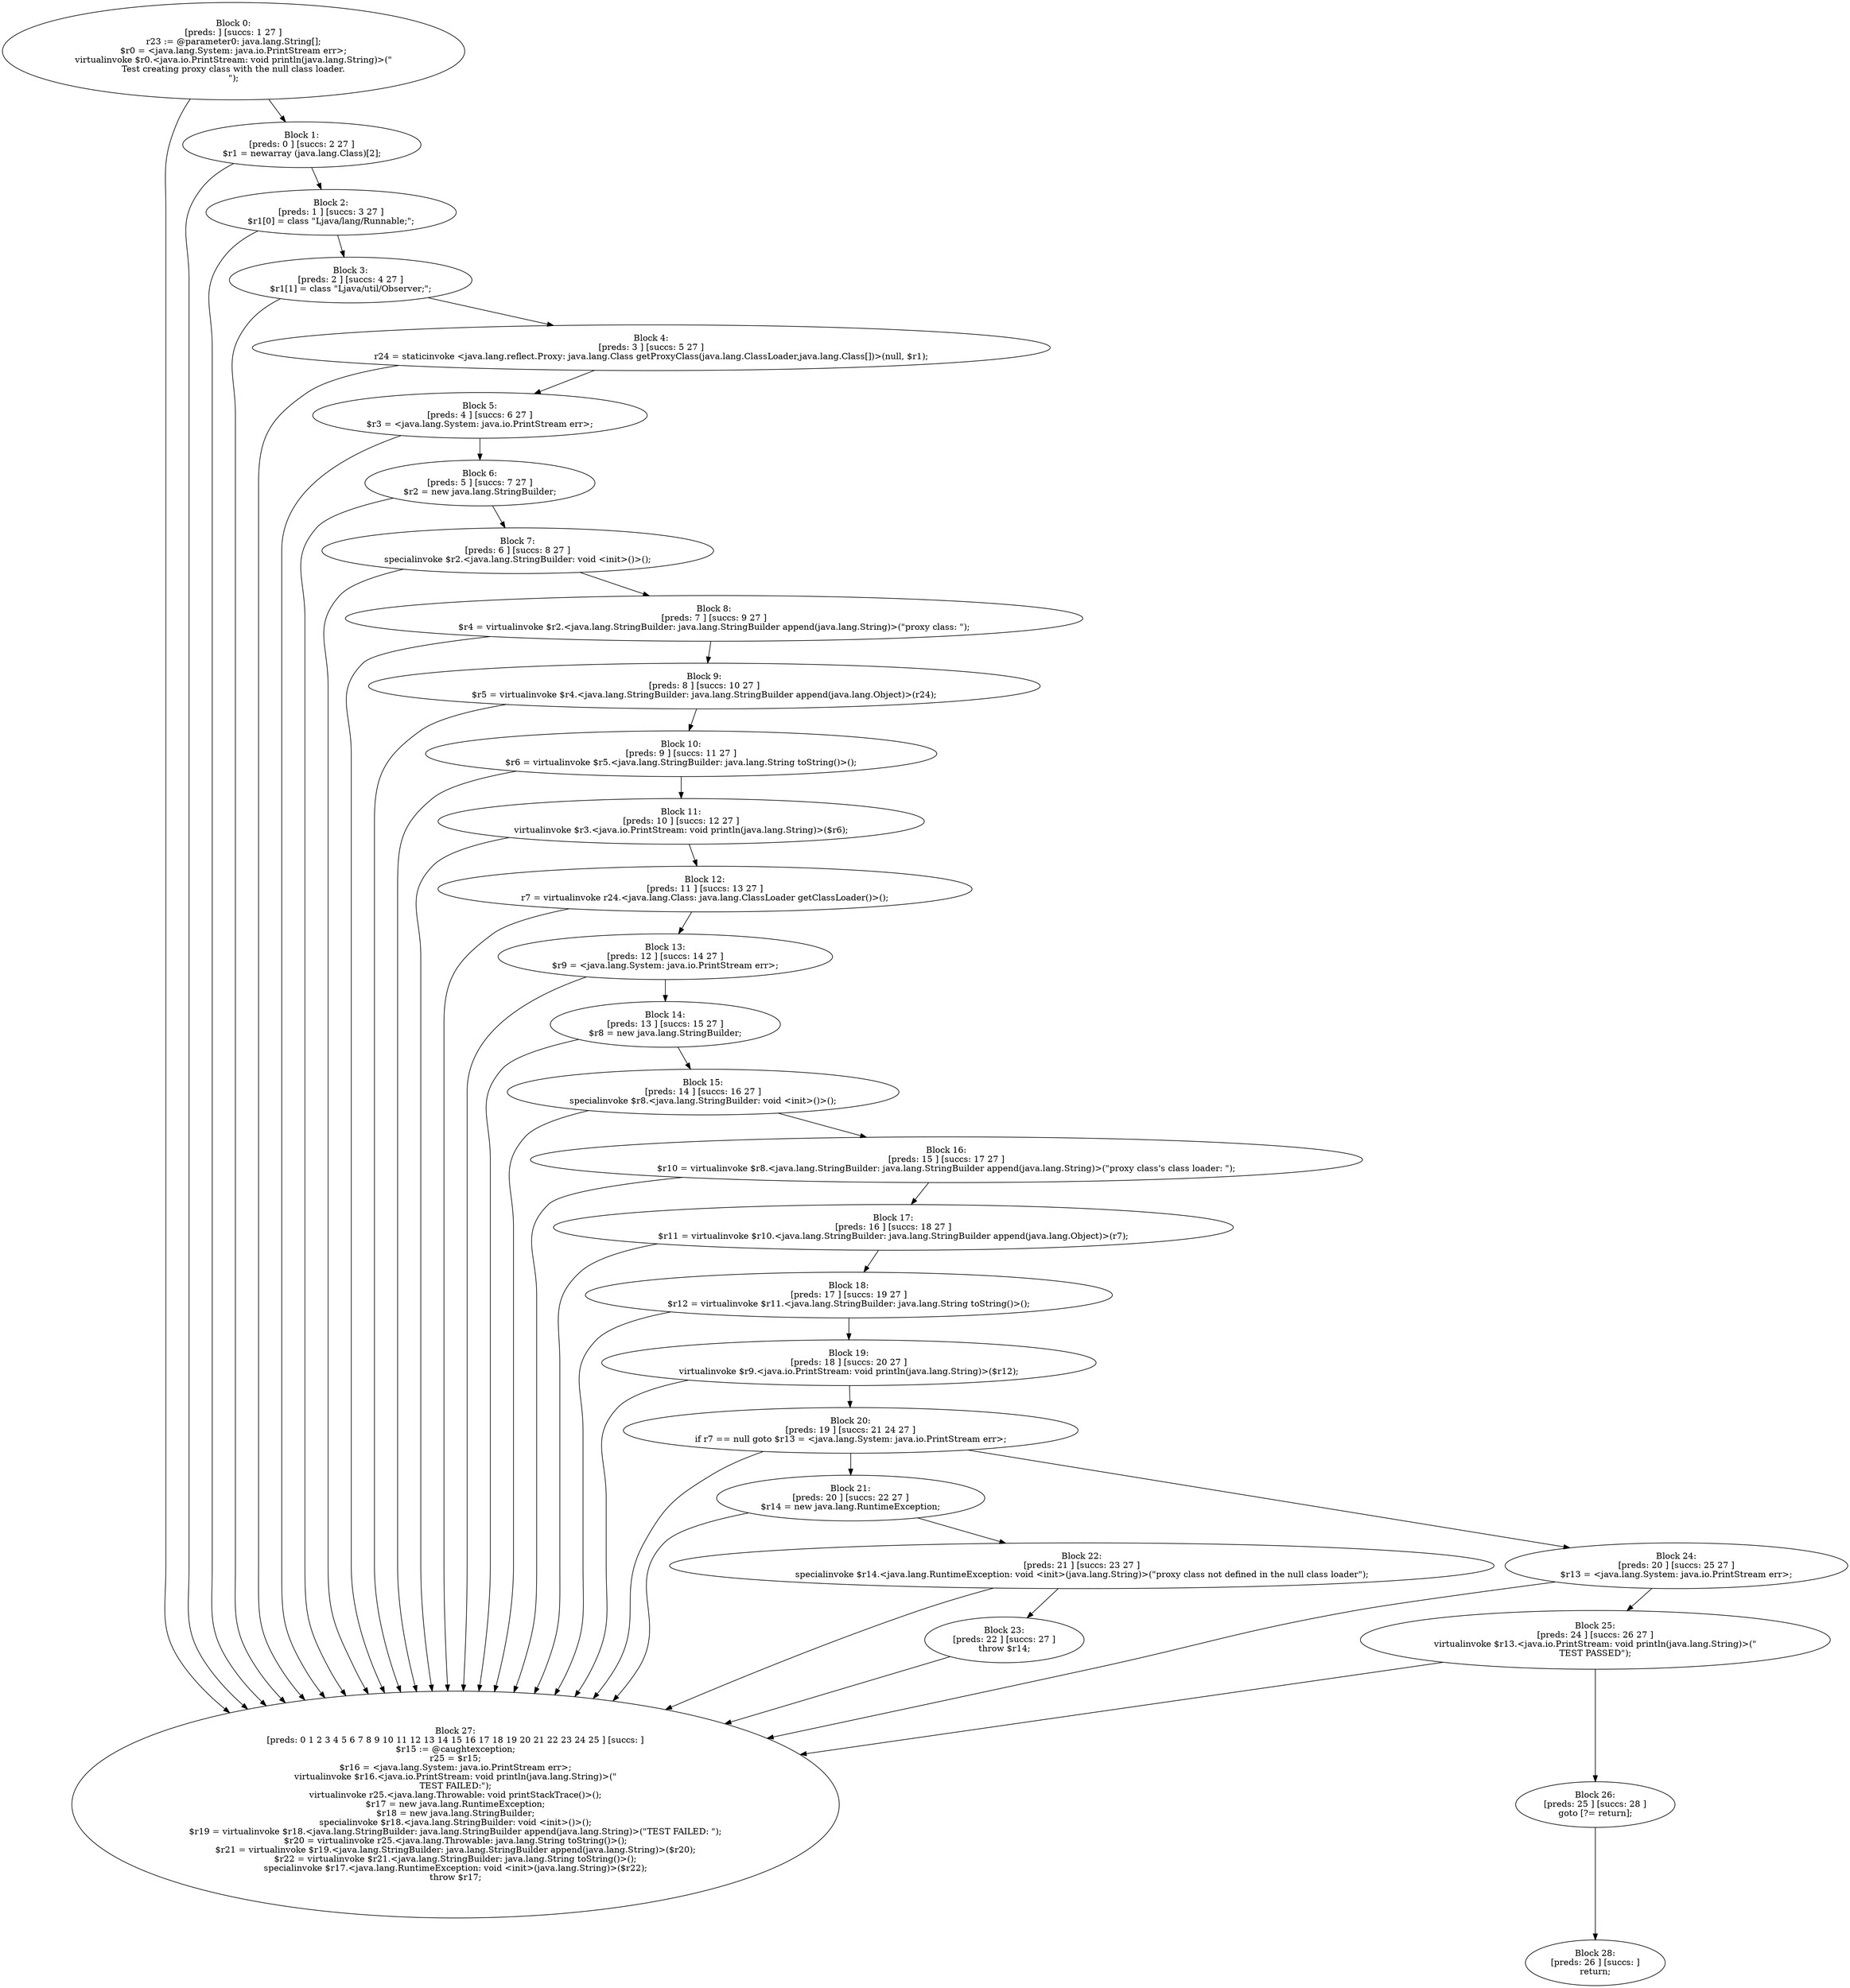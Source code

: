 digraph "unitGraph" {
    "Block 0:
[preds: ] [succs: 1 27 ]
r23 := @parameter0: java.lang.String[];
$r0 = <java.lang.System: java.io.PrintStream err>;
virtualinvoke $r0.<java.io.PrintStream: void println(java.lang.String)>(\"\nTest creating proxy class with the null class loader.\n\");
"
    "Block 1:
[preds: 0 ] [succs: 2 27 ]
$r1 = newarray (java.lang.Class)[2];
"
    "Block 2:
[preds: 1 ] [succs: 3 27 ]
$r1[0] = class \"Ljava/lang/Runnable;\";
"
    "Block 3:
[preds: 2 ] [succs: 4 27 ]
$r1[1] = class \"Ljava/util/Observer;\";
"
    "Block 4:
[preds: 3 ] [succs: 5 27 ]
r24 = staticinvoke <java.lang.reflect.Proxy: java.lang.Class getProxyClass(java.lang.ClassLoader,java.lang.Class[])>(null, $r1);
"
    "Block 5:
[preds: 4 ] [succs: 6 27 ]
$r3 = <java.lang.System: java.io.PrintStream err>;
"
    "Block 6:
[preds: 5 ] [succs: 7 27 ]
$r2 = new java.lang.StringBuilder;
"
    "Block 7:
[preds: 6 ] [succs: 8 27 ]
specialinvoke $r2.<java.lang.StringBuilder: void <init>()>();
"
    "Block 8:
[preds: 7 ] [succs: 9 27 ]
$r4 = virtualinvoke $r2.<java.lang.StringBuilder: java.lang.StringBuilder append(java.lang.String)>(\"proxy class: \");
"
    "Block 9:
[preds: 8 ] [succs: 10 27 ]
$r5 = virtualinvoke $r4.<java.lang.StringBuilder: java.lang.StringBuilder append(java.lang.Object)>(r24);
"
    "Block 10:
[preds: 9 ] [succs: 11 27 ]
$r6 = virtualinvoke $r5.<java.lang.StringBuilder: java.lang.String toString()>();
"
    "Block 11:
[preds: 10 ] [succs: 12 27 ]
virtualinvoke $r3.<java.io.PrintStream: void println(java.lang.String)>($r6);
"
    "Block 12:
[preds: 11 ] [succs: 13 27 ]
r7 = virtualinvoke r24.<java.lang.Class: java.lang.ClassLoader getClassLoader()>();
"
    "Block 13:
[preds: 12 ] [succs: 14 27 ]
$r9 = <java.lang.System: java.io.PrintStream err>;
"
    "Block 14:
[preds: 13 ] [succs: 15 27 ]
$r8 = new java.lang.StringBuilder;
"
    "Block 15:
[preds: 14 ] [succs: 16 27 ]
specialinvoke $r8.<java.lang.StringBuilder: void <init>()>();
"
    "Block 16:
[preds: 15 ] [succs: 17 27 ]
$r10 = virtualinvoke $r8.<java.lang.StringBuilder: java.lang.StringBuilder append(java.lang.String)>(\"proxy class\'s class loader: \");
"
    "Block 17:
[preds: 16 ] [succs: 18 27 ]
$r11 = virtualinvoke $r10.<java.lang.StringBuilder: java.lang.StringBuilder append(java.lang.Object)>(r7);
"
    "Block 18:
[preds: 17 ] [succs: 19 27 ]
$r12 = virtualinvoke $r11.<java.lang.StringBuilder: java.lang.String toString()>();
"
    "Block 19:
[preds: 18 ] [succs: 20 27 ]
virtualinvoke $r9.<java.io.PrintStream: void println(java.lang.String)>($r12);
"
    "Block 20:
[preds: 19 ] [succs: 21 24 27 ]
if r7 == null goto $r13 = <java.lang.System: java.io.PrintStream err>;
"
    "Block 21:
[preds: 20 ] [succs: 22 27 ]
$r14 = new java.lang.RuntimeException;
"
    "Block 22:
[preds: 21 ] [succs: 23 27 ]
specialinvoke $r14.<java.lang.RuntimeException: void <init>(java.lang.String)>(\"proxy class not defined in the null class loader\");
"
    "Block 23:
[preds: 22 ] [succs: 27 ]
throw $r14;
"
    "Block 24:
[preds: 20 ] [succs: 25 27 ]
$r13 = <java.lang.System: java.io.PrintStream err>;
"
    "Block 25:
[preds: 24 ] [succs: 26 27 ]
virtualinvoke $r13.<java.io.PrintStream: void println(java.lang.String)>(\"\nTEST PASSED\");
"
    "Block 26:
[preds: 25 ] [succs: 28 ]
goto [?= return];
"
    "Block 27:
[preds: 0 1 2 3 4 5 6 7 8 9 10 11 12 13 14 15 16 17 18 19 20 21 22 23 24 25 ] [succs: ]
$r15 := @caughtexception;
r25 = $r15;
$r16 = <java.lang.System: java.io.PrintStream err>;
virtualinvoke $r16.<java.io.PrintStream: void println(java.lang.String)>(\"\nTEST FAILED:\");
virtualinvoke r25.<java.lang.Throwable: void printStackTrace()>();
$r17 = new java.lang.RuntimeException;
$r18 = new java.lang.StringBuilder;
specialinvoke $r18.<java.lang.StringBuilder: void <init>()>();
$r19 = virtualinvoke $r18.<java.lang.StringBuilder: java.lang.StringBuilder append(java.lang.String)>(\"TEST FAILED: \");
$r20 = virtualinvoke r25.<java.lang.Throwable: java.lang.String toString()>();
$r21 = virtualinvoke $r19.<java.lang.StringBuilder: java.lang.StringBuilder append(java.lang.String)>($r20);
$r22 = virtualinvoke $r21.<java.lang.StringBuilder: java.lang.String toString()>();
specialinvoke $r17.<java.lang.RuntimeException: void <init>(java.lang.String)>($r22);
throw $r17;
"
    "Block 28:
[preds: 26 ] [succs: ]
return;
"
    "Block 0:
[preds: ] [succs: 1 27 ]
r23 := @parameter0: java.lang.String[];
$r0 = <java.lang.System: java.io.PrintStream err>;
virtualinvoke $r0.<java.io.PrintStream: void println(java.lang.String)>(\"\nTest creating proxy class with the null class loader.\n\");
"->"Block 1:
[preds: 0 ] [succs: 2 27 ]
$r1 = newarray (java.lang.Class)[2];
";
    "Block 0:
[preds: ] [succs: 1 27 ]
r23 := @parameter0: java.lang.String[];
$r0 = <java.lang.System: java.io.PrintStream err>;
virtualinvoke $r0.<java.io.PrintStream: void println(java.lang.String)>(\"\nTest creating proxy class with the null class loader.\n\");
"->"Block 27:
[preds: 0 1 2 3 4 5 6 7 8 9 10 11 12 13 14 15 16 17 18 19 20 21 22 23 24 25 ] [succs: ]
$r15 := @caughtexception;
r25 = $r15;
$r16 = <java.lang.System: java.io.PrintStream err>;
virtualinvoke $r16.<java.io.PrintStream: void println(java.lang.String)>(\"\nTEST FAILED:\");
virtualinvoke r25.<java.lang.Throwable: void printStackTrace()>();
$r17 = new java.lang.RuntimeException;
$r18 = new java.lang.StringBuilder;
specialinvoke $r18.<java.lang.StringBuilder: void <init>()>();
$r19 = virtualinvoke $r18.<java.lang.StringBuilder: java.lang.StringBuilder append(java.lang.String)>(\"TEST FAILED: \");
$r20 = virtualinvoke r25.<java.lang.Throwable: java.lang.String toString()>();
$r21 = virtualinvoke $r19.<java.lang.StringBuilder: java.lang.StringBuilder append(java.lang.String)>($r20);
$r22 = virtualinvoke $r21.<java.lang.StringBuilder: java.lang.String toString()>();
specialinvoke $r17.<java.lang.RuntimeException: void <init>(java.lang.String)>($r22);
throw $r17;
";
    "Block 1:
[preds: 0 ] [succs: 2 27 ]
$r1 = newarray (java.lang.Class)[2];
"->"Block 2:
[preds: 1 ] [succs: 3 27 ]
$r1[0] = class \"Ljava/lang/Runnable;\";
";
    "Block 1:
[preds: 0 ] [succs: 2 27 ]
$r1 = newarray (java.lang.Class)[2];
"->"Block 27:
[preds: 0 1 2 3 4 5 6 7 8 9 10 11 12 13 14 15 16 17 18 19 20 21 22 23 24 25 ] [succs: ]
$r15 := @caughtexception;
r25 = $r15;
$r16 = <java.lang.System: java.io.PrintStream err>;
virtualinvoke $r16.<java.io.PrintStream: void println(java.lang.String)>(\"\nTEST FAILED:\");
virtualinvoke r25.<java.lang.Throwable: void printStackTrace()>();
$r17 = new java.lang.RuntimeException;
$r18 = new java.lang.StringBuilder;
specialinvoke $r18.<java.lang.StringBuilder: void <init>()>();
$r19 = virtualinvoke $r18.<java.lang.StringBuilder: java.lang.StringBuilder append(java.lang.String)>(\"TEST FAILED: \");
$r20 = virtualinvoke r25.<java.lang.Throwable: java.lang.String toString()>();
$r21 = virtualinvoke $r19.<java.lang.StringBuilder: java.lang.StringBuilder append(java.lang.String)>($r20);
$r22 = virtualinvoke $r21.<java.lang.StringBuilder: java.lang.String toString()>();
specialinvoke $r17.<java.lang.RuntimeException: void <init>(java.lang.String)>($r22);
throw $r17;
";
    "Block 2:
[preds: 1 ] [succs: 3 27 ]
$r1[0] = class \"Ljava/lang/Runnable;\";
"->"Block 3:
[preds: 2 ] [succs: 4 27 ]
$r1[1] = class \"Ljava/util/Observer;\";
";
    "Block 2:
[preds: 1 ] [succs: 3 27 ]
$r1[0] = class \"Ljava/lang/Runnable;\";
"->"Block 27:
[preds: 0 1 2 3 4 5 6 7 8 9 10 11 12 13 14 15 16 17 18 19 20 21 22 23 24 25 ] [succs: ]
$r15 := @caughtexception;
r25 = $r15;
$r16 = <java.lang.System: java.io.PrintStream err>;
virtualinvoke $r16.<java.io.PrintStream: void println(java.lang.String)>(\"\nTEST FAILED:\");
virtualinvoke r25.<java.lang.Throwable: void printStackTrace()>();
$r17 = new java.lang.RuntimeException;
$r18 = new java.lang.StringBuilder;
specialinvoke $r18.<java.lang.StringBuilder: void <init>()>();
$r19 = virtualinvoke $r18.<java.lang.StringBuilder: java.lang.StringBuilder append(java.lang.String)>(\"TEST FAILED: \");
$r20 = virtualinvoke r25.<java.lang.Throwable: java.lang.String toString()>();
$r21 = virtualinvoke $r19.<java.lang.StringBuilder: java.lang.StringBuilder append(java.lang.String)>($r20);
$r22 = virtualinvoke $r21.<java.lang.StringBuilder: java.lang.String toString()>();
specialinvoke $r17.<java.lang.RuntimeException: void <init>(java.lang.String)>($r22);
throw $r17;
";
    "Block 3:
[preds: 2 ] [succs: 4 27 ]
$r1[1] = class \"Ljava/util/Observer;\";
"->"Block 4:
[preds: 3 ] [succs: 5 27 ]
r24 = staticinvoke <java.lang.reflect.Proxy: java.lang.Class getProxyClass(java.lang.ClassLoader,java.lang.Class[])>(null, $r1);
";
    "Block 3:
[preds: 2 ] [succs: 4 27 ]
$r1[1] = class \"Ljava/util/Observer;\";
"->"Block 27:
[preds: 0 1 2 3 4 5 6 7 8 9 10 11 12 13 14 15 16 17 18 19 20 21 22 23 24 25 ] [succs: ]
$r15 := @caughtexception;
r25 = $r15;
$r16 = <java.lang.System: java.io.PrintStream err>;
virtualinvoke $r16.<java.io.PrintStream: void println(java.lang.String)>(\"\nTEST FAILED:\");
virtualinvoke r25.<java.lang.Throwable: void printStackTrace()>();
$r17 = new java.lang.RuntimeException;
$r18 = new java.lang.StringBuilder;
specialinvoke $r18.<java.lang.StringBuilder: void <init>()>();
$r19 = virtualinvoke $r18.<java.lang.StringBuilder: java.lang.StringBuilder append(java.lang.String)>(\"TEST FAILED: \");
$r20 = virtualinvoke r25.<java.lang.Throwable: java.lang.String toString()>();
$r21 = virtualinvoke $r19.<java.lang.StringBuilder: java.lang.StringBuilder append(java.lang.String)>($r20);
$r22 = virtualinvoke $r21.<java.lang.StringBuilder: java.lang.String toString()>();
specialinvoke $r17.<java.lang.RuntimeException: void <init>(java.lang.String)>($r22);
throw $r17;
";
    "Block 4:
[preds: 3 ] [succs: 5 27 ]
r24 = staticinvoke <java.lang.reflect.Proxy: java.lang.Class getProxyClass(java.lang.ClassLoader,java.lang.Class[])>(null, $r1);
"->"Block 5:
[preds: 4 ] [succs: 6 27 ]
$r3 = <java.lang.System: java.io.PrintStream err>;
";
    "Block 4:
[preds: 3 ] [succs: 5 27 ]
r24 = staticinvoke <java.lang.reflect.Proxy: java.lang.Class getProxyClass(java.lang.ClassLoader,java.lang.Class[])>(null, $r1);
"->"Block 27:
[preds: 0 1 2 3 4 5 6 7 8 9 10 11 12 13 14 15 16 17 18 19 20 21 22 23 24 25 ] [succs: ]
$r15 := @caughtexception;
r25 = $r15;
$r16 = <java.lang.System: java.io.PrintStream err>;
virtualinvoke $r16.<java.io.PrintStream: void println(java.lang.String)>(\"\nTEST FAILED:\");
virtualinvoke r25.<java.lang.Throwable: void printStackTrace()>();
$r17 = new java.lang.RuntimeException;
$r18 = new java.lang.StringBuilder;
specialinvoke $r18.<java.lang.StringBuilder: void <init>()>();
$r19 = virtualinvoke $r18.<java.lang.StringBuilder: java.lang.StringBuilder append(java.lang.String)>(\"TEST FAILED: \");
$r20 = virtualinvoke r25.<java.lang.Throwable: java.lang.String toString()>();
$r21 = virtualinvoke $r19.<java.lang.StringBuilder: java.lang.StringBuilder append(java.lang.String)>($r20);
$r22 = virtualinvoke $r21.<java.lang.StringBuilder: java.lang.String toString()>();
specialinvoke $r17.<java.lang.RuntimeException: void <init>(java.lang.String)>($r22);
throw $r17;
";
    "Block 5:
[preds: 4 ] [succs: 6 27 ]
$r3 = <java.lang.System: java.io.PrintStream err>;
"->"Block 6:
[preds: 5 ] [succs: 7 27 ]
$r2 = new java.lang.StringBuilder;
";
    "Block 5:
[preds: 4 ] [succs: 6 27 ]
$r3 = <java.lang.System: java.io.PrintStream err>;
"->"Block 27:
[preds: 0 1 2 3 4 5 6 7 8 9 10 11 12 13 14 15 16 17 18 19 20 21 22 23 24 25 ] [succs: ]
$r15 := @caughtexception;
r25 = $r15;
$r16 = <java.lang.System: java.io.PrintStream err>;
virtualinvoke $r16.<java.io.PrintStream: void println(java.lang.String)>(\"\nTEST FAILED:\");
virtualinvoke r25.<java.lang.Throwable: void printStackTrace()>();
$r17 = new java.lang.RuntimeException;
$r18 = new java.lang.StringBuilder;
specialinvoke $r18.<java.lang.StringBuilder: void <init>()>();
$r19 = virtualinvoke $r18.<java.lang.StringBuilder: java.lang.StringBuilder append(java.lang.String)>(\"TEST FAILED: \");
$r20 = virtualinvoke r25.<java.lang.Throwable: java.lang.String toString()>();
$r21 = virtualinvoke $r19.<java.lang.StringBuilder: java.lang.StringBuilder append(java.lang.String)>($r20);
$r22 = virtualinvoke $r21.<java.lang.StringBuilder: java.lang.String toString()>();
specialinvoke $r17.<java.lang.RuntimeException: void <init>(java.lang.String)>($r22);
throw $r17;
";
    "Block 6:
[preds: 5 ] [succs: 7 27 ]
$r2 = new java.lang.StringBuilder;
"->"Block 7:
[preds: 6 ] [succs: 8 27 ]
specialinvoke $r2.<java.lang.StringBuilder: void <init>()>();
";
    "Block 6:
[preds: 5 ] [succs: 7 27 ]
$r2 = new java.lang.StringBuilder;
"->"Block 27:
[preds: 0 1 2 3 4 5 6 7 8 9 10 11 12 13 14 15 16 17 18 19 20 21 22 23 24 25 ] [succs: ]
$r15 := @caughtexception;
r25 = $r15;
$r16 = <java.lang.System: java.io.PrintStream err>;
virtualinvoke $r16.<java.io.PrintStream: void println(java.lang.String)>(\"\nTEST FAILED:\");
virtualinvoke r25.<java.lang.Throwable: void printStackTrace()>();
$r17 = new java.lang.RuntimeException;
$r18 = new java.lang.StringBuilder;
specialinvoke $r18.<java.lang.StringBuilder: void <init>()>();
$r19 = virtualinvoke $r18.<java.lang.StringBuilder: java.lang.StringBuilder append(java.lang.String)>(\"TEST FAILED: \");
$r20 = virtualinvoke r25.<java.lang.Throwable: java.lang.String toString()>();
$r21 = virtualinvoke $r19.<java.lang.StringBuilder: java.lang.StringBuilder append(java.lang.String)>($r20);
$r22 = virtualinvoke $r21.<java.lang.StringBuilder: java.lang.String toString()>();
specialinvoke $r17.<java.lang.RuntimeException: void <init>(java.lang.String)>($r22);
throw $r17;
";
    "Block 7:
[preds: 6 ] [succs: 8 27 ]
specialinvoke $r2.<java.lang.StringBuilder: void <init>()>();
"->"Block 8:
[preds: 7 ] [succs: 9 27 ]
$r4 = virtualinvoke $r2.<java.lang.StringBuilder: java.lang.StringBuilder append(java.lang.String)>(\"proxy class: \");
";
    "Block 7:
[preds: 6 ] [succs: 8 27 ]
specialinvoke $r2.<java.lang.StringBuilder: void <init>()>();
"->"Block 27:
[preds: 0 1 2 3 4 5 6 7 8 9 10 11 12 13 14 15 16 17 18 19 20 21 22 23 24 25 ] [succs: ]
$r15 := @caughtexception;
r25 = $r15;
$r16 = <java.lang.System: java.io.PrintStream err>;
virtualinvoke $r16.<java.io.PrintStream: void println(java.lang.String)>(\"\nTEST FAILED:\");
virtualinvoke r25.<java.lang.Throwable: void printStackTrace()>();
$r17 = new java.lang.RuntimeException;
$r18 = new java.lang.StringBuilder;
specialinvoke $r18.<java.lang.StringBuilder: void <init>()>();
$r19 = virtualinvoke $r18.<java.lang.StringBuilder: java.lang.StringBuilder append(java.lang.String)>(\"TEST FAILED: \");
$r20 = virtualinvoke r25.<java.lang.Throwable: java.lang.String toString()>();
$r21 = virtualinvoke $r19.<java.lang.StringBuilder: java.lang.StringBuilder append(java.lang.String)>($r20);
$r22 = virtualinvoke $r21.<java.lang.StringBuilder: java.lang.String toString()>();
specialinvoke $r17.<java.lang.RuntimeException: void <init>(java.lang.String)>($r22);
throw $r17;
";
    "Block 8:
[preds: 7 ] [succs: 9 27 ]
$r4 = virtualinvoke $r2.<java.lang.StringBuilder: java.lang.StringBuilder append(java.lang.String)>(\"proxy class: \");
"->"Block 9:
[preds: 8 ] [succs: 10 27 ]
$r5 = virtualinvoke $r4.<java.lang.StringBuilder: java.lang.StringBuilder append(java.lang.Object)>(r24);
";
    "Block 8:
[preds: 7 ] [succs: 9 27 ]
$r4 = virtualinvoke $r2.<java.lang.StringBuilder: java.lang.StringBuilder append(java.lang.String)>(\"proxy class: \");
"->"Block 27:
[preds: 0 1 2 3 4 5 6 7 8 9 10 11 12 13 14 15 16 17 18 19 20 21 22 23 24 25 ] [succs: ]
$r15 := @caughtexception;
r25 = $r15;
$r16 = <java.lang.System: java.io.PrintStream err>;
virtualinvoke $r16.<java.io.PrintStream: void println(java.lang.String)>(\"\nTEST FAILED:\");
virtualinvoke r25.<java.lang.Throwable: void printStackTrace()>();
$r17 = new java.lang.RuntimeException;
$r18 = new java.lang.StringBuilder;
specialinvoke $r18.<java.lang.StringBuilder: void <init>()>();
$r19 = virtualinvoke $r18.<java.lang.StringBuilder: java.lang.StringBuilder append(java.lang.String)>(\"TEST FAILED: \");
$r20 = virtualinvoke r25.<java.lang.Throwable: java.lang.String toString()>();
$r21 = virtualinvoke $r19.<java.lang.StringBuilder: java.lang.StringBuilder append(java.lang.String)>($r20);
$r22 = virtualinvoke $r21.<java.lang.StringBuilder: java.lang.String toString()>();
specialinvoke $r17.<java.lang.RuntimeException: void <init>(java.lang.String)>($r22);
throw $r17;
";
    "Block 9:
[preds: 8 ] [succs: 10 27 ]
$r5 = virtualinvoke $r4.<java.lang.StringBuilder: java.lang.StringBuilder append(java.lang.Object)>(r24);
"->"Block 10:
[preds: 9 ] [succs: 11 27 ]
$r6 = virtualinvoke $r5.<java.lang.StringBuilder: java.lang.String toString()>();
";
    "Block 9:
[preds: 8 ] [succs: 10 27 ]
$r5 = virtualinvoke $r4.<java.lang.StringBuilder: java.lang.StringBuilder append(java.lang.Object)>(r24);
"->"Block 27:
[preds: 0 1 2 3 4 5 6 7 8 9 10 11 12 13 14 15 16 17 18 19 20 21 22 23 24 25 ] [succs: ]
$r15 := @caughtexception;
r25 = $r15;
$r16 = <java.lang.System: java.io.PrintStream err>;
virtualinvoke $r16.<java.io.PrintStream: void println(java.lang.String)>(\"\nTEST FAILED:\");
virtualinvoke r25.<java.lang.Throwable: void printStackTrace()>();
$r17 = new java.lang.RuntimeException;
$r18 = new java.lang.StringBuilder;
specialinvoke $r18.<java.lang.StringBuilder: void <init>()>();
$r19 = virtualinvoke $r18.<java.lang.StringBuilder: java.lang.StringBuilder append(java.lang.String)>(\"TEST FAILED: \");
$r20 = virtualinvoke r25.<java.lang.Throwable: java.lang.String toString()>();
$r21 = virtualinvoke $r19.<java.lang.StringBuilder: java.lang.StringBuilder append(java.lang.String)>($r20);
$r22 = virtualinvoke $r21.<java.lang.StringBuilder: java.lang.String toString()>();
specialinvoke $r17.<java.lang.RuntimeException: void <init>(java.lang.String)>($r22);
throw $r17;
";
    "Block 10:
[preds: 9 ] [succs: 11 27 ]
$r6 = virtualinvoke $r5.<java.lang.StringBuilder: java.lang.String toString()>();
"->"Block 11:
[preds: 10 ] [succs: 12 27 ]
virtualinvoke $r3.<java.io.PrintStream: void println(java.lang.String)>($r6);
";
    "Block 10:
[preds: 9 ] [succs: 11 27 ]
$r6 = virtualinvoke $r5.<java.lang.StringBuilder: java.lang.String toString()>();
"->"Block 27:
[preds: 0 1 2 3 4 5 6 7 8 9 10 11 12 13 14 15 16 17 18 19 20 21 22 23 24 25 ] [succs: ]
$r15 := @caughtexception;
r25 = $r15;
$r16 = <java.lang.System: java.io.PrintStream err>;
virtualinvoke $r16.<java.io.PrintStream: void println(java.lang.String)>(\"\nTEST FAILED:\");
virtualinvoke r25.<java.lang.Throwable: void printStackTrace()>();
$r17 = new java.lang.RuntimeException;
$r18 = new java.lang.StringBuilder;
specialinvoke $r18.<java.lang.StringBuilder: void <init>()>();
$r19 = virtualinvoke $r18.<java.lang.StringBuilder: java.lang.StringBuilder append(java.lang.String)>(\"TEST FAILED: \");
$r20 = virtualinvoke r25.<java.lang.Throwable: java.lang.String toString()>();
$r21 = virtualinvoke $r19.<java.lang.StringBuilder: java.lang.StringBuilder append(java.lang.String)>($r20);
$r22 = virtualinvoke $r21.<java.lang.StringBuilder: java.lang.String toString()>();
specialinvoke $r17.<java.lang.RuntimeException: void <init>(java.lang.String)>($r22);
throw $r17;
";
    "Block 11:
[preds: 10 ] [succs: 12 27 ]
virtualinvoke $r3.<java.io.PrintStream: void println(java.lang.String)>($r6);
"->"Block 12:
[preds: 11 ] [succs: 13 27 ]
r7 = virtualinvoke r24.<java.lang.Class: java.lang.ClassLoader getClassLoader()>();
";
    "Block 11:
[preds: 10 ] [succs: 12 27 ]
virtualinvoke $r3.<java.io.PrintStream: void println(java.lang.String)>($r6);
"->"Block 27:
[preds: 0 1 2 3 4 5 6 7 8 9 10 11 12 13 14 15 16 17 18 19 20 21 22 23 24 25 ] [succs: ]
$r15 := @caughtexception;
r25 = $r15;
$r16 = <java.lang.System: java.io.PrintStream err>;
virtualinvoke $r16.<java.io.PrintStream: void println(java.lang.String)>(\"\nTEST FAILED:\");
virtualinvoke r25.<java.lang.Throwable: void printStackTrace()>();
$r17 = new java.lang.RuntimeException;
$r18 = new java.lang.StringBuilder;
specialinvoke $r18.<java.lang.StringBuilder: void <init>()>();
$r19 = virtualinvoke $r18.<java.lang.StringBuilder: java.lang.StringBuilder append(java.lang.String)>(\"TEST FAILED: \");
$r20 = virtualinvoke r25.<java.lang.Throwable: java.lang.String toString()>();
$r21 = virtualinvoke $r19.<java.lang.StringBuilder: java.lang.StringBuilder append(java.lang.String)>($r20);
$r22 = virtualinvoke $r21.<java.lang.StringBuilder: java.lang.String toString()>();
specialinvoke $r17.<java.lang.RuntimeException: void <init>(java.lang.String)>($r22);
throw $r17;
";
    "Block 12:
[preds: 11 ] [succs: 13 27 ]
r7 = virtualinvoke r24.<java.lang.Class: java.lang.ClassLoader getClassLoader()>();
"->"Block 13:
[preds: 12 ] [succs: 14 27 ]
$r9 = <java.lang.System: java.io.PrintStream err>;
";
    "Block 12:
[preds: 11 ] [succs: 13 27 ]
r7 = virtualinvoke r24.<java.lang.Class: java.lang.ClassLoader getClassLoader()>();
"->"Block 27:
[preds: 0 1 2 3 4 5 6 7 8 9 10 11 12 13 14 15 16 17 18 19 20 21 22 23 24 25 ] [succs: ]
$r15 := @caughtexception;
r25 = $r15;
$r16 = <java.lang.System: java.io.PrintStream err>;
virtualinvoke $r16.<java.io.PrintStream: void println(java.lang.String)>(\"\nTEST FAILED:\");
virtualinvoke r25.<java.lang.Throwable: void printStackTrace()>();
$r17 = new java.lang.RuntimeException;
$r18 = new java.lang.StringBuilder;
specialinvoke $r18.<java.lang.StringBuilder: void <init>()>();
$r19 = virtualinvoke $r18.<java.lang.StringBuilder: java.lang.StringBuilder append(java.lang.String)>(\"TEST FAILED: \");
$r20 = virtualinvoke r25.<java.lang.Throwable: java.lang.String toString()>();
$r21 = virtualinvoke $r19.<java.lang.StringBuilder: java.lang.StringBuilder append(java.lang.String)>($r20);
$r22 = virtualinvoke $r21.<java.lang.StringBuilder: java.lang.String toString()>();
specialinvoke $r17.<java.lang.RuntimeException: void <init>(java.lang.String)>($r22);
throw $r17;
";
    "Block 13:
[preds: 12 ] [succs: 14 27 ]
$r9 = <java.lang.System: java.io.PrintStream err>;
"->"Block 14:
[preds: 13 ] [succs: 15 27 ]
$r8 = new java.lang.StringBuilder;
";
    "Block 13:
[preds: 12 ] [succs: 14 27 ]
$r9 = <java.lang.System: java.io.PrintStream err>;
"->"Block 27:
[preds: 0 1 2 3 4 5 6 7 8 9 10 11 12 13 14 15 16 17 18 19 20 21 22 23 24 25 ] [succs: ]
$r15 := @caughtexception;
r25 = $r15;
$r16 = <java.lang.System: java.io.PrintStream err>;
virtualinvoke $r16.<java.io.PrintStream: void println(java.lang.String)>(\"\nTEST FAILED:\");
virtualinvoke r25.<java.lang.Throwable: void printStackTrace()>();
$r17 = new java.lang.RuntimeException;
$r18 = new java.lang.StringBuilder;
specialinvoke $r18.<java.lang.StringBuilder: void <init>()>();
$r19 = virtualinvoke $r18.<java.lang.StringBuilder: java.lang.StringBuilder append(java.lang.String)>(\"TEST FAILED: \");
$r20 = virtualinvoke r25.<java.lang.Throwable: java.lang.String toString()>();
$r21 = virtualinvoke $r19.<java.lang.StringBuilder: java.lang.StringBuilder append(java.lang.String)>($r20);
$r22 = virtualinvoke $r21.<java.lang.StringBuilder: java.lang.String toString()>();
specialinvoke $r17.<java.lang.RuntimeException: void <init>(java.lang.String)>($r22);
throw $r17;
";
    "Block 14:
[preds: 13 ] [succs: 15 27 ]
$r8 = new java.lang.StringBuilder;
"->"Block 15:
[preds: 14 ] [succs: 16 27 ]
specialinvoke $r8.<java.lang.StringBuilder: void <init>()>();
";
    "Block 14:
[preds: 13 ] [succs: 15 27 ]
$r8 = new java.lang.StringBuilder;
"->"Block 27:
[preds: 0 1 2 3 4 5 6 7 8 9 10 11 12 13 14 15 16 17 18 19 20 21 22 23 24 25 ] [succs: ]
$r15 := @caughtexception;
r25 = $r15;
$r16 = <java.lang.System: java.io.PrintStream err>;
virtualinvoke $r16.<java.io.PrintStream: void println(java.lang.String)>(\"\nTEST FAILED:\");
virtualinvoke r25.<java.lang.Throwable: void printStackTrace()>();
$r17 = new java.lang.RuntimeException;
$r18 = new java.lang.StringBuilder;
specialinvoke $r18.<java.lang.StringBuilder: void <init>()>();
$r19 = virtualinvoke $r18.<java.lang.StringBuilder: java.lang.StringBuilder append(java.lang.String)>(\"TEST FAILED: \");
$r20 = virtualinvoke r25.<java.lang.Throwable: java.lang.String toString()>();
$r21 = virtualinvoke $r19.<java.lang.StringBuilder: java.lang.StringBuilder append(java.lang.String)>($r20);
$r22 = virtualinvoke $r21.<java.lang.StringBuilder: java.lang.String toString()>();
specialinvoke $r17.<java.lang.RuntimeException: void <init>(java.lang.String)>($r22);
throw $r17;
";
    "Block 15:
[preds: 14 ] [succs: 16 27 ]
specialinvoke $r8.<java.lang.StringBuilder: void <init>()>();
"->"Block 16:
[preds: 15 ] [succs: 17 27 ]
$r10 = virtualinvoke $r8.<java.lang.StringBuilder: java.lang.StringBuilder append(java.lang.String)>(\"proxy class\'s class loader: \");
";
    "Block 15:
[preds: 14 ] [succs: 16 27 ]
specialinvoke $r8.<java.lang.StringBuilder: void <init>()>();
"->"Block 27:
[preds: 0 1 2 3 4 5 6 7 8 9 10 11 12 13 14 15 16 17 18 19 20 21 22 23 24 25 ] [succs: ]
$r15 := @caughtexception;
r25 = $r15;
$r16 = <java.lang.System: java.io.PrintStream err>;
virtualinvoke $r16.<java.io.PrintStream: void println(java.lang.String)>(\"\nTEST FAILED:\");
virtualinvoke r25.<java.lang.Throwable: void printStackTrace()>();
$r17 = new java.lang.RuntimeException;
$r18 = new java.lang.StringBuilder;
specialinvoke $r18.<java.lang.StringBuilder: void <init>()>();
$r19 = virtualinvoke $r18.<java.lang.StringBuilder: java.lang.StringBuilder append(java.lang.String)>(\"TEST FAILED: \");
$r20 = virtualinvoke r25.<java.lang.Throwable: java.lang.String toString()>();
$r21 = virtualinvoke $r19.<java.lang.StringBuilder: java.lang.StringBuilder append(java.lang.String)>($r20);
$r22 = virtualinvoke $r21.<java.lang.StringBuilder: java.lang.String toString()>();
specialinvoke $r17.<java.lang.RuntimeException: void <init>(java.lang.String)>($r22);
throw $r17;
";
    "Block 16:
[preds: 15 ] [succs: 17 27 ]
$r10 = virtualinvoke $r8.<java.lang.StringBuilder: java.lang.StringBuilder append(java.lang.String)>(\"proxy class\'s class loader: \");
"->"Block 17:
[preds: 16 ] [succs: 18 27 ]
$r11 = virtualinvoke $r10.<java.lang.StringBuilder: java.lang.StringBuilder append(java.lang.Object)>(r7);
";
    "Block 16:
[preds: 15 ] [succs: 17 27 ]
$r10 = virtualinvoke $r8.<java.lang.StringBuilder: java.lang.StringBuilder append(java.lang.String)>(\"proxy class\'s class loader: \");
"->"Block 27:
[preds: 0 1 2 3 4 5 6 7 8 9 10 11 12 13 14 15 16 17 18 19 20 21 22 23 24 25 ] [succs: ]
$r15 := @caughtexception;
r25 = $r15;
$r16 = <java.lang.System: java.io.PrintStream err>;
virtualinvoke $r16.<java.io.PrintStream: void println(java.lang.String)>(\"\nTEST FAILED:\");
virtualinvoke r25.<java.lang.Throwable: void printStackTrace()>();
$r17 = new java.lang.RuntimeException;
$r18 = new java.lang.StringBuilder;
specialinvoke $r18.<java.lang.StringBuilder: void <init>()>();
$r19 = virtualinvoke $r18.<java.lang.StringBuilder: java.lang.StringBuilder append(java.lang.String)>(\"TEST FAILED: \");
$r20 = virtualinvoke r25.<java.lang.Throwable: java.lang.String toString()>();
$r21 = virtualinvoke $r19.<java.lang.StringBuilder: java.lang.StringBuilder append(java.lang.String)>($r20);
$r22 = virtualinvoke $r21.<java.lang.StringBuilder: java.lang.String toString()>();
specialinvoke $r17.<java.lang.RuntimeException: void <init>(java.lang.String)>($r22);
throw $r17;
";
    "Block 17:
[preds: 16 ] [succs: 18 27 ]
$r11 = virtualinvoke $r10.<java.lang.StringBuilder: java.lang.StringBuilder append(java.lang.Object)>(r7);
"->"Block 18:
[preds: 17 ] [succs: 19 27 ]
$r12 = virtualinvoke $r11.<java.lang.StringBuilder: java.lang.String toString()>();
";
    "Block 17:
[preds: 16 ] [succs: 18 27 ]
$r11 = virtualinvoke $r10.<java.lang.StringBuilder: java.lang.StringBuilder append(java.lang.Object)>(r7);
"->"Block 27:
[preds: 0 1 2 3 4 5 6 7 8 9 10 11 12 13 14 15 16 17 18 19 20 21 22 23 24 25 ] [succs: ]
$r15 := @caughtexception;
r25 = $r15;
$r16 = <java.lang.System: java.io.PrintStream err>;
virtualinvoke $r16.<java.io.PrintStream: void println(java.lang.String)>(\"\nTEST FAILED:\");
virtualinvoke r25.<java.lang.Throwable: void printStackTrace()>();
$r17 = new java.lang.RuntimeException;
$r18 = new java.lang.StringBuilder;
specialinvoke $r18.<java.lang.StringBuilder: void <init>()>();
$r19 = virtualinvoke $r18.<java.lang.StringBuilder: java.lang.StringBuilder append(java.lang.String)>(\"TEST FAILED: \");
$r20 = virtualinvoke r25.<java.lang.Throwable: java.lang.String toString()>();
$r21 = virtualinvoke $r19.<java.lang.StringBuilder: java.lang.StringBuilder append(java.lang.String)>($r20);
$r22 = virtualinvoke $r21.<java.lang.StringBuilder: java.lang.String toString()>();
specialinvoke $r17.<java.lang.RuntimeException: void <init>(java.lang.String)>($r22);
throw $r17;
";
    "Block 18:
[preds: 17 ] [succs: 19 27 ]
$r12 = virtualinvoke $r11.<java.lang.StringBuilder: java.lang.String toString()>();
"->"Block 19:
[preds: 18 ] [succs: 20 27 ]
virtualinvoke $r9.<java.io.PrintStream: void println(java.lang.String)>($r12);
";
    "Block 18:
[preds: 17 ] [succs: 19 27 ]
$r12 = virtualinvoke $r11.<java.lang.StringBuilder: java.lang.String toString()>();
"->"Block 27:
[preds: 0 1 2 3 4 5 6 7 8 9 10 11 12 13 14 15 16 17 18 19 20 21 22 23 24 25 ] [succs: ]
$r15 := @caughtexception;
r25 = $r15;
$r16 = <java.lang.System: java.io.PrintStream err>;
virtualinvoke $r16.<java.io.PrintStream: void println(java.lang.String)>(\"\nTEST FAILED:\");
virtualinvoke r25.<java.lang.Throwable: void printStackTrace()>();
$r17 = new java.lang.RuntimeException;
$r18 = new java.lang.StringBuilder;
specialinvoke $r18.<java.lang.StringBuilder: void <init>()>();
$r19 = virtualinvoke $r18.<java.lang.StringBuilder: java.lang.StringBuilder append(java.lang.String)>(\"TEST FAILED: \");
$r20 = virtualinvoke r25.<java.lang.Throwable: java.lang.String toString()>();
$r21 = virtualinvoke $r19.<java.lang.StringBuilder: java.lang.StringBuilder append(java.lang.String)>($r20);
$r22 = virtualinvoke $r21.<java.lang.StringBuilder: java.lang.String toString()>();
specialinvoke $r17.<java.lang.RuntimeException: void <init>(java.lang.String)>($r22);
throw $r17;
";
    "Block 19:
[preds: 18 ] [succs: 20 27 ]
virtualinvoke $r9.<java.io.PrintStream: void println(java.lang.String)>($r12);
"->"Block 20:
[preds: 19 ] [succs: 21 24 27 ]
if r7 == null goto $r13 = <java.lang.System: java.io.PrintStream err>;
";
    "Block 19:
[preds: 18 ] [succs: 20 27 ]
virtualinvoke $r9.<java.io.PrintStream: void println(java.lang.String)>($r12);
"->"Block 27:
[preds: 0 1 2 3 4 5 6 7 8 9 10 11 12 13 14 15 16 17 18 19 20 21 22 23 24 25 ] [succs: ]
$r15 := @caughtexception;
r25 = $r15;
$r16 = <java.lang.System: java.io.PrintStream err>;
virtualinvoke $r16.<java.io.PrintStream: void println(java.lang.String)>(\"\nTEST FAILED:\");
virtualinvoke r25.<java.lang.Throwable: void printStackTrace()>();
$r17 = new java.lang.RuntimeException;
$r18 = new java.lang.StringBuilder;
specialinvoke $r18.<java.lang.StringBuilder: void <init>()>();
$r19 = virtualinvoke $r18.<java.lang.StringBuilder: java.lang.StringBuilder append(java.lang.String)>(\"TEST FAILED: \");
$r20 = virtualinvoke r25.<java.lang.Throwable: java.lang.String toString()>();
$r21 = virtualinvoke $r19.<java.lang.StringBuilder: java.lang.StringBuilder append(java.lang.String)>($r20);
$r22 = virtualinvoke $r21.<java.lang.StringBuilder: java.lang.String toString()>();
specialinvoke $r17.<java.lang.RuntimeException: void <init>(java.lang.String)>($r22);
throw $r17;
";
    "Block 20:
[preds: 19 ] [succs: 21 24 27 ]
if r7 == null goto $r13 = <java.lang.System: java.io.PrintStream err>;
"->"Block 21:
[preds: 20 ] [succs: 22 27 ]
$r14 = new java.lang.RuntimeException;
";
    "Block 20:
[preds: 19 ] [succs: 21 24 27 ]
if r7 == null goto $r13 = <java.lang.System: java.io.PrintStream err>;
"->"Block 24:
[preds: 20 ] [succs: 25 27 ]
$r13 = <java.lang.System: java.io.PrintStream err>;
";
    "Block 20:
[preds: 19 ] [succs: 21 24 27 ]
if r7 == null goto $r13 = <java.lang.System: java.io.PrintStream err>;
"->"Block 27:
[preds: 0 1 2 3 4 5 6 7 8 9 10 11 12 13 14 15 16 17 18 19 20 21 22 23 24 25 ] [succs: ]
$r15 := @caughtexception;
r25 = $r15;
$r16 = <java.lang.System: java.io.PrintStream err>;
virtualinvoke $r16.<java.io.PrintStream: void println(java.lang.String)>(\"\nTEST FAILED:\");
virtualinvoke r25.<java.lang.Throwable: void printStackTrace()>();
$r17 = new java.lang.RuntimeException;
$r18 = new java.lang.StringBuilder;
specialinvoke $r18.<java.lang.StringBuilder: void <init>()>();
$r19 = virtualinvoke $r18.<java.lang.StringBuilder: java.lang.StringBuilder append(java.lang.String)>(\"TEST FAILED: \");
$r20 = virtualinvoke r25.<java.lang.Throwable: java.lang.String toString()>();
$r21 = virtualinvoke $r19.<java.lang.StringBuilder: java.lang.StringBuilder append(java.lang.String)>($r20);
$r22 = virtualinvoke $r21.<java.lang.StringBuilder: java.lang.String toString()>();
specialinvoke $r17.<java.lang.RuntimeException: void <init>(java.lang.String)>($r22);
throw $r17;
";
    "Block 21:
[preds: 20 ] [succs: 22 27 ]
$r14 = new java.lang.RuntimeException;
"->"Block 22:
[preds: 21 ] [succs: 23 27 ]
specialinvoke $r14.<java.lang.RuntimeException: void <init>(java.lang.String)>(\"proxy class not defined in the null class loader\");
";
    "Block 21:
[preds: 20 ] [succs: 22 27 ]
$r14 = new java.lang.RuntimeException;
"->"Block 27:
[preds: 0 1 2 3 4 5 6 7 8 9 10 11 12 13 14 15 16 17 18 19 20 21 22 23 24 25 ] [succs: ]
$r15 := @caughtexception;
r25 = $r15;
$r16 = <java.lang.System: java.io.PrintStream err>;
virtualinvoke $r16.<java.io.PrintStream: void println(java.lang.String)>(\"\nTEST FAILED:\");
virtualinvoke r25.<java.lang.Throwable: void printStackTrace()>();
$r17 = new java.lang.RuntimeException;
$r18 = new java.lang.StringBuilder;
specialinvoke $r18.<java.lang.StringBuilder: void <init>()>();
$r19 = virtualinvoke $r18.<java.lang.StringBuilder: java.lang.StringBuilder append(java.lang.String)>(\"TEST FAILED: \");
$r20 = virtualinvoke r25.<java.lang.Throwable: java.lang.String toString()>();
$r21 = virtualinvoke $r19.<java.lang.StringBuilder: java.lang.StringBuilder append(java.lang.String)>($r20);
$r22 = virtualinvoke $r21.<java.lang.StringBuilder: java.lang.String toString()>();
specialinvoke $r17.<java.lang.RuntimeException: void <init>(java.lang.String)>($r22);
throw $r17;
";
    "Block 22:
[preds: 21 ] [succs: 23 27 ]
specialinvoke $r14.<java.lang.RuntimeException: void <init>(java.lang.String)>(\"proxy class not defined in the null class loader\");
"->"Block 23:
[preds: 22 ] [succs: 27 ]
throw $r14;
";
    "Block 22:
[preds: 21 ] [succs: 23 27 ]
specialinvoke $r14.<java.lang.RuntimeException: void <init>(java.lang.String)>(\"proxy class not defined in the null class loader\");
"->"Block 27:
[preds: 0 1 2 3 4 5 6 7 8 9 10 11 12 13 14 15 16 17 18 19 20 21 22 23 24 25 ] [succs: ]
$r15 := @caughtexception;
r25 = $r15;
$r16 = <java.lang.System: java.io.PrintStream err>;
virtualinvoke $r16.<java.io.PrintStream: void println(java.lang.String)>(\"\nTEST FAILED:\");
virtualinvoke r25.<java.lang.Throwable: void printStackTrace()>();
$r17 = new java.lang.RuntimeException;
$r18 = new java.lang.StringBuilder;
specialinvoke $r18.<java.lang.StringBuilder: void <init>()>();
$r19 = virtualinvoke $r18.<java.lang.StringBuilder: java.lang.StringBuilder append(java.lang.String)>(\"TEST FAILED: \");
$r20 = virtualinvoke r25.<java.lang.Throwable: java.lang.String toString()>();
$r21 = virtualinvoke $r19.<java.lang.StringBuilder: java.lang.StringBuilder append(java.lang.String)>($r20);
$r22 = virtualinvoke $r21.<java.lang.StringBuilder: java.lang.String toString()>();
specialinvoke $r17.<java.lang.RuntimeException: void <init>(java.lang.String)>($r22);
throw $r17;
";
    "Block 23:
[preds: 22 ] [succs: 27 ]
throw $r14;
"->"Block 27:
[preds: 0 1 2 3 4 5 6 7 8 9 10 11 12 13 14 15 16 17 18 19 20 21 22 23 24 25 ] [succs: ]
$r15 := @caughtexception;
r25 = $r15;
$r16 = <java.lang.System: java.io.PrintStream err>;
virtualinvoke $r16.<java.io.PrintStream: void println(java.lang.String)>(\"\nTEST FAILED:\");
virtualinvoke r25.<java.lang.Throwable: void printStackTrace()>();
$r17 = new java.lang.RuntimeException;
$r18 = new java.lang.StringBuilder;
specialinvoke $r18.<java.lang.StringBuilder: void <init>()>();
$r19 = virtualinvoke $r18.<java.lang.StringBuilder: java.lang.StringBuilder append(java.lang.String)>(\"TEST FAILED: \");
$r20 = virtualinvoke r25.<java.lang.Throwable: java.lang.String toString()>();
$r21 = virtualinvoke $r19.<java.lang.StringBuilder: java.lang.StringBuilder append(java.lang.String)>($r20);
$r22 = virtualinvoke $r21.<java.lang.StringBuilder: java.lang.String toString()>();
specialinvoke $r17.<java.lang.RuntimeException: void <init>(java.lang.String)>($r22);
throw $r17;
";
    "Block 24:
[preds: 20 ] [succs: 25 27 ]
$r13 = <java.lang.System: java.io.PrintStream err>;
"->"Block 25:
[preds: 24 ] [succs: 26 27 ]
virtualinvoke $r13.<java.io.PrintStream: void println(java.lang.String)>(\"\nTEST PASSED\");
";
    "Block 24:
[preds: 20 ] [succs: 25 27 ]
$r13 = <java.lang.System: java.io.PrintStream err>;
"->"Block 27:
[preds: 0 1 2 3 4 5 6 7 8 9 10 11 12 13 14 15 16 17 18 19 20 21 22 23 24 25 ] [succs: ]
$r15 := @caughtexception;
r25 = $r15;
$r16 = <java.lang.System: java.io.PrintStream err>;
virtualinvoke $r16.<java.io.PrintStream: void println(java.lang.String)>(\"\nTEST FAILED:\");
virtualinvoke r25.<java.lang.Throwable: void printStackTrace()>();
$r17 = new java.lang.RuntimeException;
$r18 = new java.lang.StringBuilder;
specialinvoke $r18.<java.lang.StringBuilder: void <init>()>();
$r19 = virtualinvoke $r18.<java.lang.StringBuilder: java.lang.StringBuilder append(java.lang.String)>(\"TEST FAILED: \");
$r20 = virtualinvoke r25.<java.lang.Throwable: java.lang.String toString()>();
$r21 = virtualinvoke $r19.<java.lang.StringBuilder: java.lang.StringBuilder append(java.lang.String)>($r20);
$r22 = virtualinvoke $r21.<java.lang.StringBuilder: java.lang.String toString()>();
specialinvoke $r17.<java.lang.RuntimeException: void <init>(java.lang.String)>($r22);
throw $r17;
";
    "Block 25:
[preds: 24 ] [succs: 26 27 ]
virtualinvoke $r13.<java.io.PrintStream: void println(java.lang.String)>(\"\nTEST PASSED\");
"->"Block 26:
[preds: 25 ] [succs: 28 ]
goto [?= return];
";
    "Block 25:
[preds: 24 ] [succs: 26 27 ]
virtualinvoke $r13.<java.io.PrintStream: void println(java.lang.String)>(\"\nTEST PASSED\");
"->"Block 27:
[preds: 0 1 2 3 4 5 6 7 8 9 10 11 12 13 14 15 16 17 18 19 20 21 22 23 24 25 ] [succs: ]
$r15 := @caughtexception;
r25 = $r15;
$r16 = <java.lang.System: java.io.PrintStream err>;
virtualinvoke $r16.<java.io.PrintStream: void println(java.lang.String)>(\"\nTEST FAILED:\");
virtualinvoke r25.<java.lang.Throwable: void printStackTrace()>();
$r17 = new java.lang.RuntimeException;
$r18 = new java.lang.StringBuilder;
specialinvoke $r18.<java.lang.StringBuilder: void <init>()>();
$r19 = virtualinvoke $r18.<java.lang.StringBuilder: java.lang.StringBuilder append(java.lang.String)>(\"TEST FAILED: \");
$r20 = virtualinvoke r25.<java.lang.Throwable: java.lang.String toString()>();
$r21 = virtualinvoke $r19.<java.lang.StringBuilder: java.lang.StringBuilder append(java.lang.String)>($r20);
$r22 = virtualinvoke $r21.<java.lang.StringBuilder: java.lang.String toString()>();
specialinvoke $r17.<java.lang.RuntimeException: void <init>(java.lang.String)>($r22);
throw $r17;
";
    "Block 26:
[preds: 25 ] [succs: 28 ]
goto [?= return];
"->"Block 28:
[preds: 26 ] [succs: ]
return;
";
}

